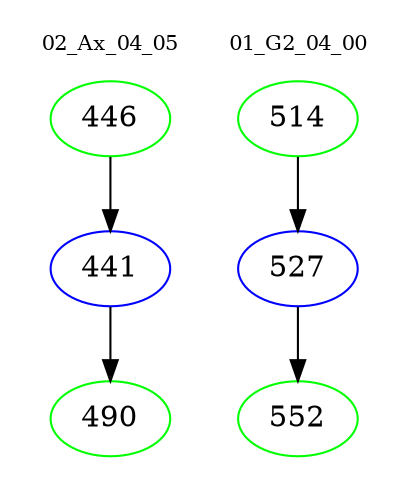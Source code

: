 digraph{
subgraph cluster_0 {
color = white
label = "02_Ax_04_05";
fontsize=10;
T0_446 [label="446", color="green"]
T0_446 -> T0_441 [color="black"]
T0_441 [label="441", color="blue"]
T0_441 -> T0_490 [color="black"]
T0_490 [label="490", color="green"]
}
subgraph cluster_1 {
color = white
label = "01_G2_04_00";
fontsize=10;
T1_514 [label="514", color="green"]
T1_514 -> T1_527 [color="black"]
T1_527 [label="527", color="blue"]
T1_527 -> T1_552 [color="black"]
T1_552 [label="552", color="green"]
}
}
